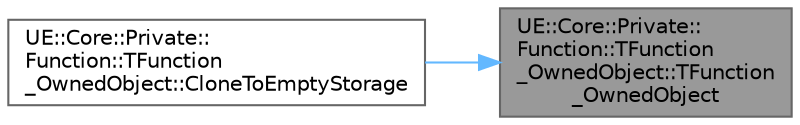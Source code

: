 digraph "UE::Core::Private::Function::TFunction_OwnedObject::TFunction_OwnedObject"
{
 // INTERACTIVE_SVG=YES
 // LATEX_PDF_SIZE
  bgcolor="transparent";
  edge [fontname=Helvetica,fontsize=10,labelfontname=Helvetica,labelfontsize=10];
  node [fontname=Helvetica,fontsize=10,shape=box,height=0.2,width=0.4];
  rankdir="RL";
  Node1 [id="Node000001",label="UE::Core::Private::\lFunction::TFunction\l_OwnedObject::TFunction\l_OwnedObject",height=0.2,width=0.4,color="gray40", fillcolor="grey60", style="filled", fontcolor="black",tooltip=" "];
  Node1 -> Node2 [id="edge1_Node000001_Node000002",dir="back",color="steelblue1",style="solid",tooltip=" "];
  Node2 [id="Node000002",label="UE::Core::Private::\lFunction::TFunction\l_OwnedObject::CloneToEmptyStorage",height=0.2,width=0.4,color="grey40", fillcolor="white", style="filled",URL="$d5/d2b/structUE_1_1Core_1_1Private_1_1Function_1_1TFunction__OwnedObject.html#af98cfcd31ba91bfa604124a8e731112f",tooltip="Creates a copy of itself into the storage and returns a pointer to the new object within it."];
}
